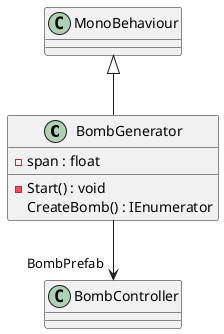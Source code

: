 @startuml
class BombGenerator {
    - span : float
    - Start() : void
    CreateBomb() : IEnumerator
}
MonoBehaviour <|-- BombGenerator
BombGenerator --> "BombPrefab" BombController
@enduml
